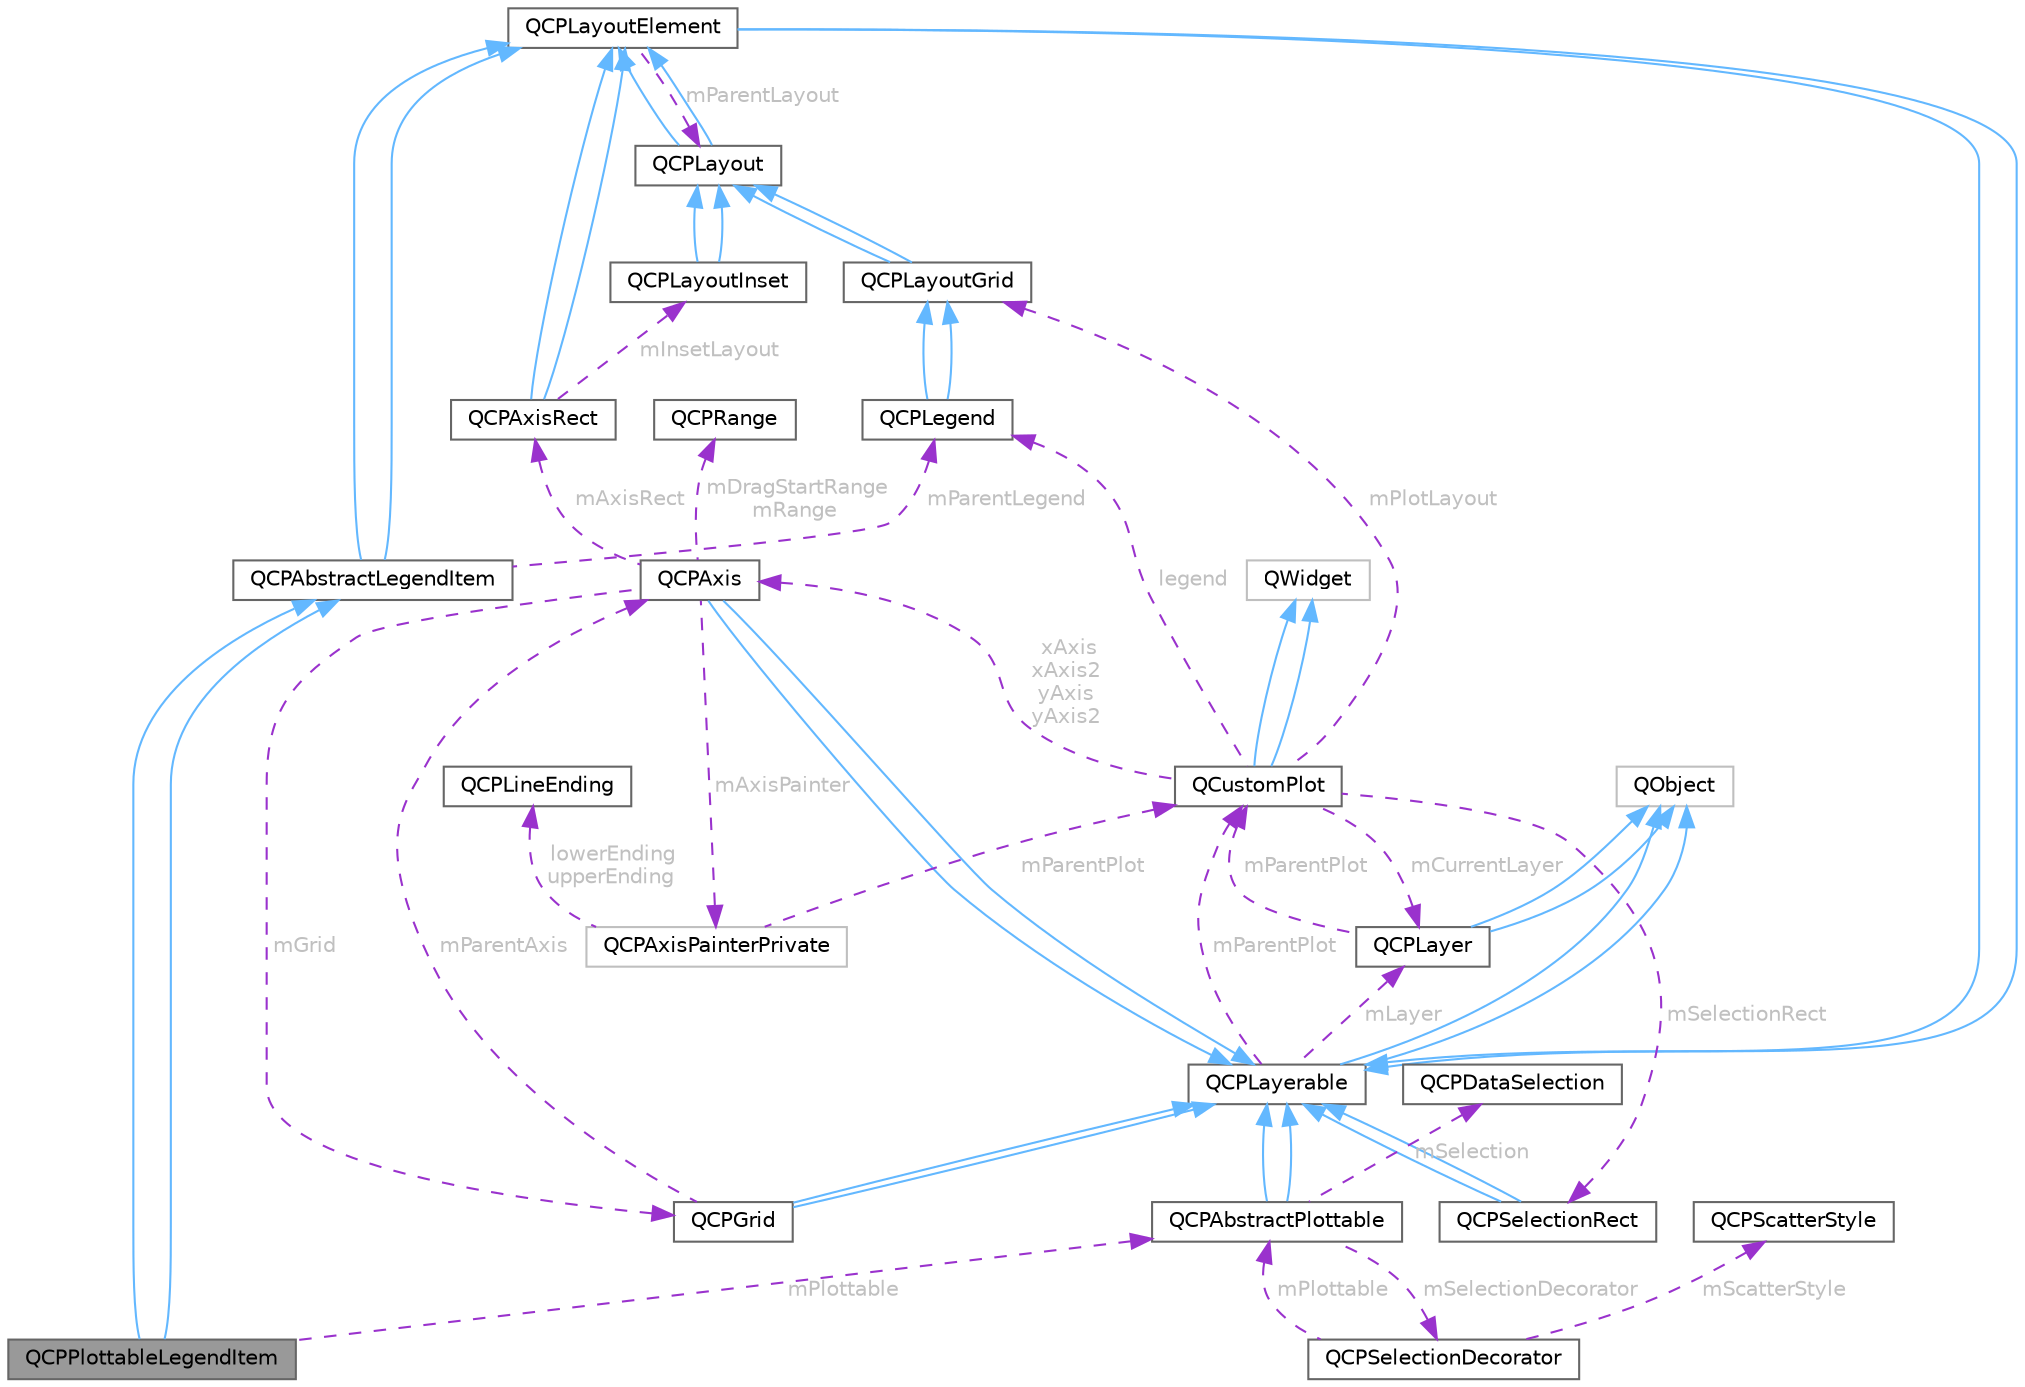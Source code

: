 digraph "QCPPlottableLegendItem"
{
 // LATEX_PDF_SIZE
  bgcolor="transparent";
  edge [fontname=Helvetica,fontsize=10,labelfontname=Helvetica,labelfontsize=10];
  node [fontname=Helvetica,fontsize=10,shape=box,height=0.2,width=0.4];
  Node1 [id="Node000001",label="QCPPlottableLegendItem",height=0.2,width=0.4,color="gray40", fillcolor="grey60", style="filled", fontcolor="black",tooltip="A legend item representing a plottable with an icon and the plottable name."];
  Node2 -> Node1 [id="edge1_Node000001_Node000002",dir="back",color="steelblue1",style="solid",tooltip=" "];
  Node2 [id="Node000002",label="QCPAbstractLegendItem",height=0.2,width=0.4,color="gray40", fillcolor="white", style="filled",URL="$class_q_c_p_abstract_legend_item.html",tooltip="The abstract base class for all entries in a QCPLegend."];
  Node3 -> Node2 [id="edge2_Node000002_Node000003",dir="back",color="steelblue1",style="solid",tooltip=" "];
  Node3 [id="Node000003",label="QCPLayoutElement",height=0.2,width=0.4,color="gray40", fillcolor="white", style="filled",URL="$class_q_c_p_layout_element.html",tooltip="The abstract base class for all objects that form the layout system."];
  Node4 -> Node3 [id="edge3_Node000003_Node000004",dir="back",color="steelblue1",style="solid",tooltip=" "];
  Node4 [id="Node000004",label="QCPLayerable",height=0.2,width=0.4,color="gray40", fillcolor="white", style="filled",URL="$class_q_c_p_layerable.html",tooltip="Base class for all drawable objects."];
  Node5 -> Node4 [id="edge4_Node000004_Node000005",dir="back",color="steelblue1",style="solid",tooltip=" "];
  Node5 [id="Node000005",label="QObject",height=0.2,width=0.4,color="grey75", fillcolor="white", style="filled",tooltip=" "];
  Node5 -> Node4 [id="edge5_Node000004_Node000005",dir="back",color="steelblue1",style="solid",tooltip=" "];
  Node6 -> Node4 [id="edge6_Node000004_Node000006",dir="back",color="darkorchid3",style="dashed",tooltip=" ",label=" mParentPlot",fontcolor="grey" ];
  Node6 [id="Node000006",label="QCustomPlot",height=0.2,width=0.4,color="gray40", fillcolor="white", style="filled",URL="$class_q_custom_plot.html",tooltip="The central class of the library. This is the QWidget which displays the plot and interacts with the ..."];
  Node7 -> Node6 [id="edge7_Node000006_Node000007",dir="back",color="steelblue1",style="solid",tooltip=" "];
  Node7 [id="Node000007",label="QWidget",height=0.2,width=0.4,color="grey75", fillcolor="white", style="filled",tooltip=" "];
  Node7 -> Node6 [id="edge8_Node000006_Node000007",dir="back",color="steelblue1",style="solid",tooltip=" "];
  Node8 -> Node6 [id="edge9_Node000006_Node000008",dir="back",color="darkorchid3",style="dashed",tooltip=" ",label=" xAxis\nxAxis2\nyAxis\nyAxis2",fontcolor="grey" ];
  Node8 [id="Node000008",label="QCPAxis",height=0.2,width=0.4,color="gray40", fillcolor="white", style="filled",URL="$class_q_c_p_axis.html",tooltip="Manages a single axis inside a QCustomPlot."];
  Node4 -> Node8 [id="edge10_Node000008_Node000004",dir="back",color="steelblue1",style="solid",tooltip=" "];
  Node4 -> Node8 [id="edge11_Node000008_Node000004",dir="back",color="steelblue1",style="solid",tooltip=" "];
  Node9 -> Node8 [id="edge12_Node000008_Node000009",dir="back",color="darkorchid3",style="dashed",tooltip=" ",label=" mAxisRect",fontcolor="grey" ];
  Node9 [id="Node000009",label="QCPAxisRect",height=0.2,width=0.4,color="gray40", fillcolor="white", style="filled",URL="$class_q_c_p_axis_rect.html",tooltip="Holds multiple axes and arranges them in a rectangular shape."];
  Node3 -> Node9 [id="edge13_Node000009_Node000003",dir="back",color="steelblue1",style="solid",tooltip=" "];
  Node3 -> Node9 [id="edge14_Node000009_Node000003",dir="back",color="steelblue1",style="solid",tooltip=" "];
  Node10 -> Node9 [id="edge15_Node000009_Node000010",dir="back",color="darkorchid3",style="dashed",tooltip=" ",label=" mInsetLayout",fontcolor="grey" ];
  Node10 [id="Node000010",label="QCPLayoutInset",height=0.2,width=0.4,color="gray40", fillcolor="white", style="filled",URL="$class_q_c_p_layout_inset.html",tooltip="A layout that places child elements aligned to the border or arbitrarily positioned."];
  Node11 -> Node10 [id="edge16_Node000010_Node000011",dir="back",color="steelblue1",style="solid",tooltip=" "];
  Node11 [id="Node000011",label="QCPLayout",height=0.2,width=0.4,color="gray40", fillcolor="white", style="filled",URL="$class_q_c_p_layout.html",tooltip="The abstract base class for layouts."];
  Node3 -> Node11 [id="edge17_Node000011_Node000003",dir="back",color="steelblue1",style="solid",tooltip=" "];
  Node3 -> Node11 [id="edge18_Node000011_Node000003",dir="back",color="steelblue1",style="solid",tooltip=" "];
  Node11 -> Node10 [id="edge19_Node000010_Node000011",dir="back",color="steelblue1",style="solid",tooltip=" "];
  Node12 -> Node8 [id="edge20_Node000008_Node000012",dir="back",color="darkorchid3",style="dashed",tooltip=" ",label=" mDragStartRange\nmRange",fontcolor="grey" ];
  Node12 [id="Node000012",label="QCPRange",height=0.2,width=0.4,color="gray40", fillcolor="white", style="filled",URL="$class_q_c_p_range.html",tooltip="Represents the range an axis is encompassing."];
  Node13 -> Node8 [id="edge21_Node000008_Node000013",dir="back",color="darkorchid3",style="dashed",tooltip=" ",label=" mGrid",fontcolor="grey" ];
  Node13 [id="Node000013",label="QCPGrid",height=0.2,width=0.4,color="gray40", fillcolor="white", style="filled",URL="$class_q_c_p_grid.html",tooltip="Responsible for drawing the grid of a QCPAxis."];
  Node4 -> Node13 [id="edge22_Node000013_Node000004",dir="back",color="steelblue1",style="solid",tooltip=" "];
  Node4 -> Node13 [id="edge23_Node000013_Node000004",dir="back",color="steelblue1",style="solid",tooltip=" "];
  Node8 -> Node13 [id="edge24_Node000013_Node000008",dir="back",color="darkorchid3",style="dashed",tooltip=" ",label=" mParentAxis",fontcolor="grey" ];
  Node14 -> Node8 [id="edge25_Node000008_Node000014",dir="back",color="darkorchid3",style="dashed",tooltip=" ",label=" mAxisPainter",fontcolor="grey" ];
  Node14 [id="Node000014",label="QCPAxisPainterPrivate",height=0.2,width=0.4,color="grey75", fillcolor="white", style="filled",URL="$class_q_c_p_axis_painter_private.html",tooltip=" "];
  Node15 -> Node14 [id="edge26_Node000014_Node000015",dir="back",color="darkorchid3",style="dashed",tooltip=" ",label=" lowerEnding\nupperEnding",fontcolor="grey" ];
  Node15 [id="Node000015",label="QCPLineEnding",height=0.2,width=0.4,color="gray40", fillcolor="white", style="filled",URL="$class_q_c_p_line_ending.html",tooltip="Handles the different ending decorations for line-like items."];
  Node6 -> Node14 [id="edge27_Node000014_Node000006",dir="back",color="darkorchid3",style="dashed",tooltip=" ",label=" mParentPlot",fontcolor="grey" ];
  Node16 -> Node6 [id="edge28_Node000006_Node000016",dir="back",color="darkorchid3",style="dashed",tooltip=" ",label=" legend",fontcolor="grey" ];
  Node16 [id="Node000016",label="QCPLegend",height=0.2,width=0.4,color="gray40", fillcolor="white", style="filled",URL="$class_q_c_p_legend.html",tooltip="Manages a legend inside a QCustomPlot."];
  Node17 -> Node16 [id="edge29_Node000016_Node000017",dir="back",color="steelblue1",style="solid",tooltip=" "];
  Node17 [id="Node000017",label="QCPLayoutGrid",height=0.2,width=0.4,color="gray40", fillcolor="white", style="filled",URL="$class_q_c_p_layout_grid.html",tooltip="A layout that arranges child elements in a grid."];
  Node11 -> Node17 [id="edge30_Node000017_Node000011",dir="back",color="steelblue1",style="solid",tooltip=" "];
  Node11 -> Node17 [id="edge31_Node000017_Node000011",dir="back",color="steelblue1",style="solid",tooltip=" "];
  Node17 -> Node16 [id="edge32_Node000016_Node000017",dir="back",color="steelblue1",style="solid",tooltip=" "];
  Node17 -> Node6 [id="edge33_Node000006_Node000017",dir="back",color="darkorchid3",style="dashed",tooltip=" ",label=" mPlotLayout",fontcolor="grey" ];
  Node18 -> Node6 [id="edge34_Node000006_Node000018",dir="back",color="darkorchid3",style="dashed",tooltip=" ",label=" mCurrentLayer",fontcolor="grey" ];
  Node18 [id="Node000018",label="QCPLayer",height=0.2,width=0.4,color="gray40", fillcolor="white", style="filled",URL="$class_q_c_p_layer.html",tooltip="A layer that may contain objects, to control the rendering order."];
  Node5 -> Node18 [id="edge35_Node000018_Node000005",dir="back",color="steelblue1",style="solid",tooltip=" "];
  Node5 -> Node18 [id="edge36_Node000018_Node000005",dir="back",color="steelblue1",style="solid",tooltip=" "];
  Node6 -> Node18 [id="edge37_Node000018_Node000006",dir="back",color="darkorchid3",style="dashed",tooltip=" ",label=" mParentPlot",fontcolor="grey" ];
  Node19 -> Node6 [id="edge38_Node000006_Node000019",dir="back",color="darkorchid3",style="dashed",tooltip=" ",label=" mSelectionRect",fontcolor="grey" ];
  Node19 [id="Node000019",label="QCPSelectionRect",height=0.2,width=0.4,color="gray40", fillcolor="white", style="filled",URL="$class_q_c_p_selection_rect.html",tooltip="Provides rect/rubber-band data selection and range zoom interaction."];
  Node4 -> Node19 [id="edge39_Node000019_Node000004",dir="back",color="steelblue1",style="solid",tooltip=" "];
  Node4 -> Node19 [id="edge40_Node000019_Node000004",dir="back",color="steelblue1",style="solid",tooltip=" "];
  Node18 -> Node4 [id="edge41_Node000004_Node000018",dir="back",color="darkorchid3",style="dashed",tooltip=" ",label=" mLayer",fontcolor="grey" ];
  Node4 -> Node3 [id="edge42_Node000003_Node000004",dir="back",color="steelblue1",style="solid",tooltip=" "];
  Node11 -> Node3 [id="edge43_Node000003_Node000011",dir="back",color="darkorchid3",style="dashed",tooltip=" ",label=" mParentLayout",fontcolor="grey" ];
  Node3 -> Node2 [id="edge44_Node000002_Node000003",dir="back",color="steelblue1",style="solid",tooltip=" "];
  Node16 -> Node2 [id="edge45_Node000002_Node000016",dir="back",color="darkorchid3",style="dashed",tooltip=" ",label=" mParentLegend",fontcolor="grey" ];
  Node2 -> Node1 [id="edge46_Node000001_Node000002",dir="back",color="steelblue1",style="solid",tooltip=" "];
  Node20 -> Node1 [id="edge47_Node000001_Node000020",dir="back",color="darkorchid3",style="dashed",tooltip=" ",label=" mPlottable",fontcolor="grey" ];
  Node20 [id="Node000020",label="QCPAbstractPlottable",height=0.2,width=0.4,color="gray40", fillcolor="white", style="filled",URL="$class_q_c_p_abstract_plottable.html",tooltip="The abstract base class for all data representing objects in a plot."];
  Node4 -> Node20 [id="edge48_Node000020_Node000004",dir="back",color="steelblue1",style="solid",tooltip=" "];
  Node4 -> Node20 [id="edge49_Node000020_Node000004",dir="back",color="steelblue1",style="solid",tooltip=" "];
  Node21 -> Node20 [id="edge50_Node000020_Node000021",dir="back",color="darkorchid3",style="dashed",tooltip=" ",label=" mSelection",fontcolor="grey" ];
  Node21 [id="Node000021",label="QCPDataSelection",height=0.2,width=0.4,color="gray40", fillcolor="white", style="filled",URL="$class_q_c_p_data_selection.html",tooltip="Describes a data set by holding multiple QCPDataRange instances."];
  Node22 -> Node20 [id="edge51_Node000020_Node000022",dir="back",color="darkorchid3",style="dashed",tooltip=" ",label=" mSelectionDecorator",fontcolor="grey" ];
  Node22 [id="Node000022",label="QCPSelectionDecorator",height=0.2,width=0.4,color="gray40", fillcolor="white", style="filled",URL="$class_q_c_p_selection_decorator.html",tooltip="Controls how a plottable's data selection is drawn."];
  Node23 -> Node22 [id="edge52_Node000022_Node000023",dir="back",color="darkorchid3",style="dashed",tooltip=" ",label=" mScatterStyle",fontcolor="grey" ];
  Node23 [id="Node000023",label="QCPScatterStyle",height=0.2,width=0.4,color="gray40", fillcolor="white", style="filled",URL="$class_q_c_p_scatter_style.html",tooltip="Represents the visual appearance of scatter points."];
  Node20 -> Node22 [id="edge53_Node000022_Node000020",dir="back",color="darkorchid3",style="dashed",tooltip=" ",label=" mPlottable",fontcolor="grey" ];
}
